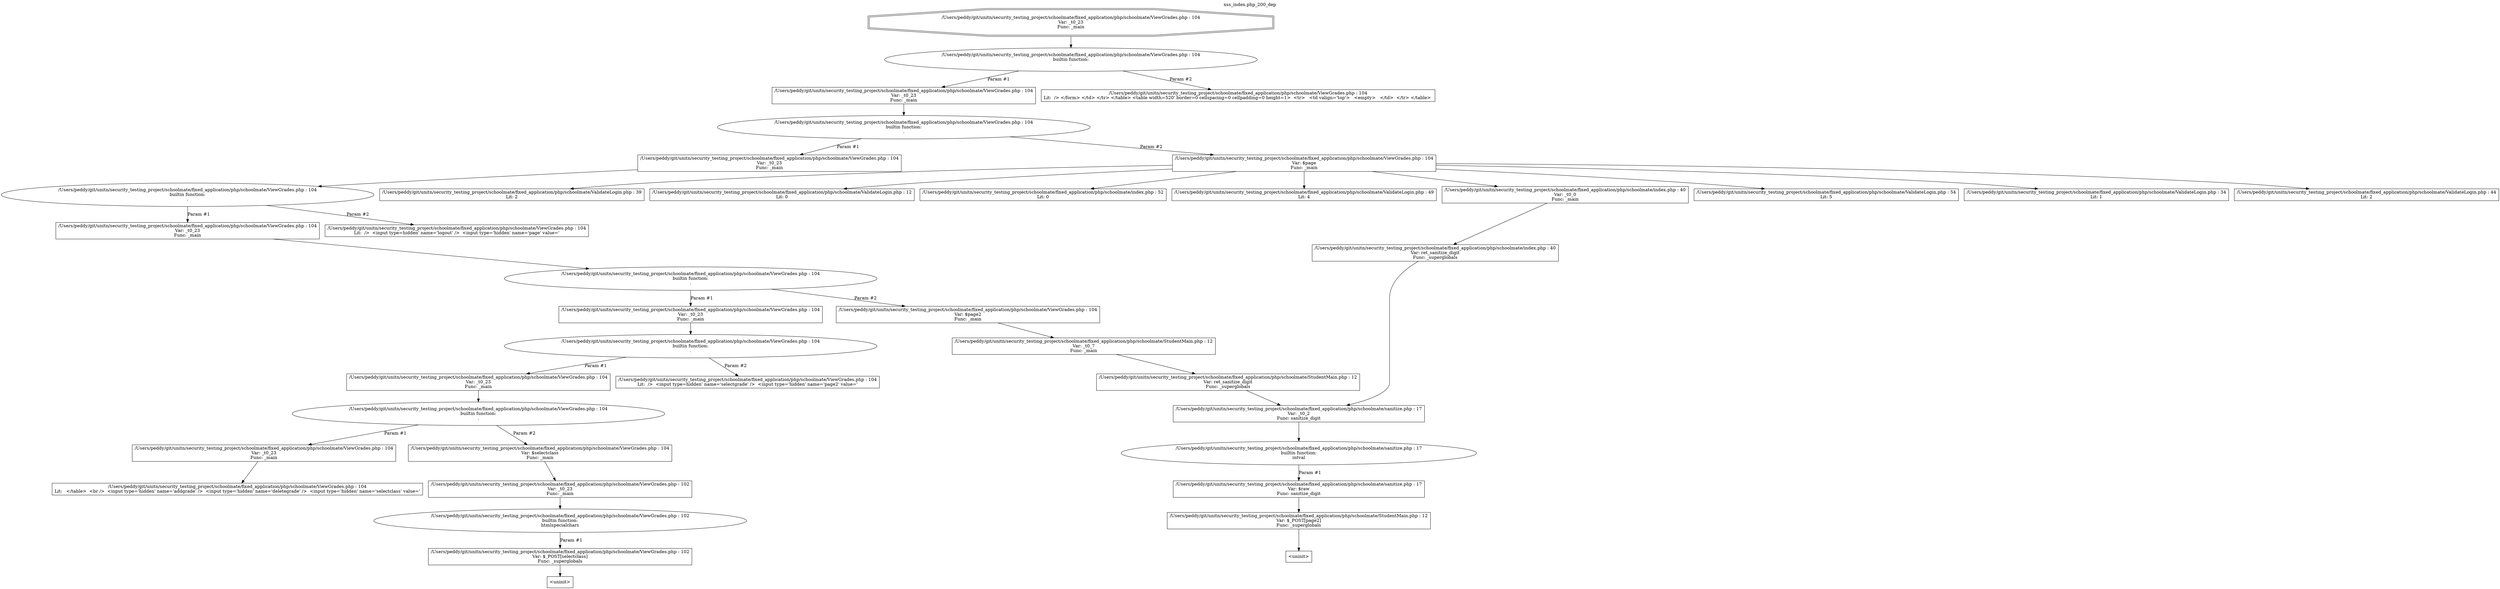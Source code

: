 digraph cfg {
  label="xss_index.php_200_dep";
  labelloc=t;
  n1 [shape=doubleoctagon, label="/Users/peddy/git/unitn/security_testing_project/schoolmate/fixed_application/php/schoolmate/ViewGrades.php : 104\nVar: _t0_23\nFunc: _main\n"];
  n2 [shape=ellipse, label="/Users/peddy/git/unitn/security_testing_project/schoolmate/fixed_application/php/schoolmate/ViewGrades.php : 104\nbuiltin function:\n.\n"];
  n3 [shape=box, label="/Users/peddy/git/unitn/security_testing_project/schoolmate/fixed_application/php/schoolmate/ViewGrades.php : 104\nVar: _t0_23\nFunc: _main\n"];
  n4 [shape=ellipse, label="/Users/peddy/git/unitn/security_testing_project/schoolmate/fixed_application/php/schoolmate/ViewGrades.php : 104\nbuiltin function:\n.\n"];
  n5 [shape=box, label="/Users/peddy/git/unitn/security_testing_project/schoolmate/fixed_application/php/schoolmate/ViewGrades.php : 104\nVar: _t0_23\nFunc: _main\n"];
  n6 [shape=ellipse, label="/Users/peddy/git/unitn/security_testing_project/schoolmate/fixed_application/php/schoolmate/ViewGrades.php : 104\nbuiltin function:\n.\n"];
  n7 [shape=box, label="/Users/peddy/git/unitn/security_testing_project/schoolmate/fixed_application/php/schoolmate/ViewGrades.php : 104\nVar: _t0_23\nFunc: _main\n"];
  n8 [shape=ellipse, label="/Users/peddy/git/unitn/security_testing_project/schoolmate/fixed_application/php/schoolmate/ViewGrades.php : 104\nbuiltin function:\n.\n"];
  n9 [shape=box, label="/Users/peddy/git/unitn/security_testing_project/schoolmate/fixed_application/php/schoolmate/ViewGrades.php : 104\nVar: _t0_23\nFunc: _main\n"];
  n10 [shape=ellipse, label="/Users/peddy/git/unitn/security_testing_project/schoolmate/fixed_application/php/schoolmate/ViewGrades.php : 104\nbuiltin function:\n.\n"];
  n11 [shape=box, label="/Users/peddy/git/unitn/security_testing_project/schoolmate/fixed_application/php/schoolmate/ViewGrades.php : 104\nVar: _t0_23\nFunc: _main\n"];
  n12 [shape=ellipse, label="/Users/peddy/git/unitn/security_testing_project/schoolmate/fixed_application/php/schoolmate/ViewGrades.php : 104\nbuiltin function:\n.\n"];
  n13 [shape=box, label="/Users/peddy/git/unitn/security_testing_project/schoolmate/fixed_application/php/schoolmate/ViewGrades.php : 104\nVar: _t0_23\nFunc: _main\n"];
  n14 [shape=box, label="/Users/peddy/git/unitn/security_testing_project/schoolmate/fixed_application/php/schoolmate/ViewGrades.php : 104\nLit:   </table>  <br />  <input type='hidden' name='addgrade' />  <input type='hidden' name='deletegrade' />  <input type='hidden' name='selectclass' value='\n"];
  n15 [shape=box, label="/Users/peddy/git/unitn/security_testing_project/schoolmate/fixed_application/php/schoolmate/ViewGrades.php : 104\nVar: $selectclass\nFunc: _main\n"];
  n16 [shape=box, label="/Users/peddy/git/unitn/security_testing_project/schoolmate/fixed_application/php/schoolmate/ViewGrades.php : 102\nVar: _t0_23\nFunc: _main\n"];
  n17 [shape=ellipse, label="/Users/peddy/git/unitn/security_testing_project/schoolmate/fixed_application/php/schoolmate/ViewGrades.php : 102\nbuiltin function:\nhtmlspecialchars\n"];
  n18 [shape=box, label="/Users/peddy/git/unitn/security_testing_project/schoolmate/fixed_application/php/schoolmate/ViewGrades.php : 102\nVar: $_POST[selectclass]\nFunc: _superglobals\n"];
  n19 [shape=box, label="<uninit>"];
  n20 [shape=box, label="/Users/peddy/git/unitn/security_testing_project/schoolmate/fixed_application/php/schoolmate/ViewGrades.php : 104\nLit:  />  <input type=hidden' name='selectgrade' />  <input type='hidden' name='page2' value='\n"];
  n21 [shape=box, label="/Users/peddy/git/unitn/security_testing_project/schoolmate/fixed_application/php/schoolmate/ViewGrades.php : 104\nVar: $page2\nFunc: _main\n"];
  n22 [shape=box, label="/Users/peddy/git/unitn/security_testing_project/schoolmate/fixed_application/php/schoolmate/StudentMain.php : 12\nVar: _t0_7\nFunc: _main\n"];
  n23 [shape=box, label="/Users/peddy/git/unitn/security_testing_project/schoolmate/fixed_application/php/schoolmate/StudentMain.php : 12\nVar: ret_sanitize_digit\nFunc: _superglobals\n"];
  n24 [shape=box, label="/Users/peddy/git/unitn/security_testing_project/schoolmate/fixed_application/php/schoolmate/sanitize.php : 17\nVar: _t0_2\nFunc: sanitize_digit\n"];
  n25 [shape=ellipse, label="/Users/peddy/git/unitn/security_testing_project/schoolmate/fixed_application/php/schoolmate/sanitize.php : 17\nbuiltin function:\nintval\n"];
  n26 [shape=box, label="/Users/peddy/git/unitn/security_testing_project/schoolmate/fixed_application/php/schoolmate/sanitize.php : 17\nVar: $raw\nFunc: sanitize_digit\n"];
  n27 [shape=box, label="/Users/peddy/git/unitn/security_testing_project/schoolmate/fixed_application/php/schoolmate/StudentMain.php : 12\nVar: $_POST[page2]\nFunc: _superglobals\n"];
  n28 [shape=box, label="<uninit>"];
  n29 [shape=box, label="/Users/peddy/git/unitn/security_testing_project/schoolmate/fixed_application/php/schoolmate/ViewGrades.php : 104\nLit:  />  <input type=hidden' name='logout' />  <input type='hidden' name='page' value='\n"];
  n30 [shape=box, label="/Users/peddy/git/unitn/security_testing_project/schoolmate/fixed_application/php/schoolmate/ViewGrades.php : 104\nVar: $page\nFunc: _main\n"];
  n31 [shape=box, label="/Users/peddy/git/unitn/security_testing_project/schoolmate/fixed_application/php/schoolmate/ValidateLogin.php : 39\nLit: 2\n"];
  n32 [shape=box, label="/Users/peddy/git/unitn/security_testing_project/schoolmate/fixed_application/php/schoolmate/ValidateLogin.php : 12\nLit: 0\n"];
  n33 [shape=box, label="/Users/peddy/git/unitn/security_testing_project/schoolmate/fixed_application/php/schoolmate/index.php : 52\nLit: 0\n"];
  n34 [shape=box, label="/Users/peddy/git/unitn/security_testing_project/schoolmate/fixed_application/php/schoolmate/ValidateLogin.php : 49\nLit: 4\n"];
  n35 [shape=box, label="/Users/peddy/git/unitn/security_testing_project/schoolmate/fixed_application/php/schoolmate/index.php : 40\nVar: _t0_0\nFunc: _main\n"];
  n36 [shape=box, label="/Users/peddy/git/unitn/security_testing_project/schoolmate/fixed_application/php/schoolmate/index.php : 40\nVar: ret_sanitize_digit\nFunc: _superglobals\n"];
  n37 [shape=box, label="/Users/peddy/git/unitn/security_testing_project/schoolmate/fixed_application/php/schoolmate/ValidateLogin.php : 54\nLit: 5\n"];
  n38 [shape=box, label="/Users/peddy/git/unitn/security_testing_project/schoolmate/fixed_application/php/schoolmate/ValidateLogin.php : 34\nLit: 1\n"];
  n39 [shape=box, label="/Users/peddy/git/unitn/security_testing_project/schoolmate/fixed_application/php/schoolmate/ValidateLogin.php : 44\nLit: 2\n"];
  n40 [shape=box, label="/Users/peddy/git/unitn/security_testing_project/schoolmate/fixed_application/php/schoolmate/ViewGrades.php : 104\nLit:  /> </form> </td> </tr> </table> <table width=520' border=0 cellspacing=0 cellpadding=0 height=1>  <tr>   <td valign='top'>   <empty>   </td>  </tr> </table> \n"];
  n1 -> n2;
  n3 -> n4;
  n5 -> n6;
  n7 -> n8;
  n9 -> n10;
  n11 -> n12;
  n13 -> n14;
  n12 -> n13[label="Param #1"];
  n12 -> n15[label="Param #2"];
  n16 -> n17;
  n18 -> n19;
  n17 -> n18[label="Param #1"];
  n15 -> n16;
  n10 -> n11[label="Param #1"];
  n10 -> n20[label="Param #2"];
  n8 -> n9[label="Param #1"];
  n8 -> n21[label="Param #2"];
  n24 -> n25;
  n27 -> n28;
  n26 -> n27;
  n25 -> n26[label="Param #1"];
  n23 -> n24;
  n22 -> n23;
  n21 -> n22;
  n6 -> n7[label="Param #1"];
  n6 -> n29[label="Param #2"];
  n4 -> n5[label="Param #1"];
  n4 -> n30[label="Param #2"];
  n30 -> n31;
  n30 -> n32;
  n30 -> n33;
  n30 -> n34;
  n30 -> n35;
  n30 -> n37;
  n30 -> n38;
  n30 -> n39;
  n36 -> n24;
  n35 -> n36;
  n2 -> n3[label="Param #1"];
  n2 -> n40[label="Param #2"];
}
